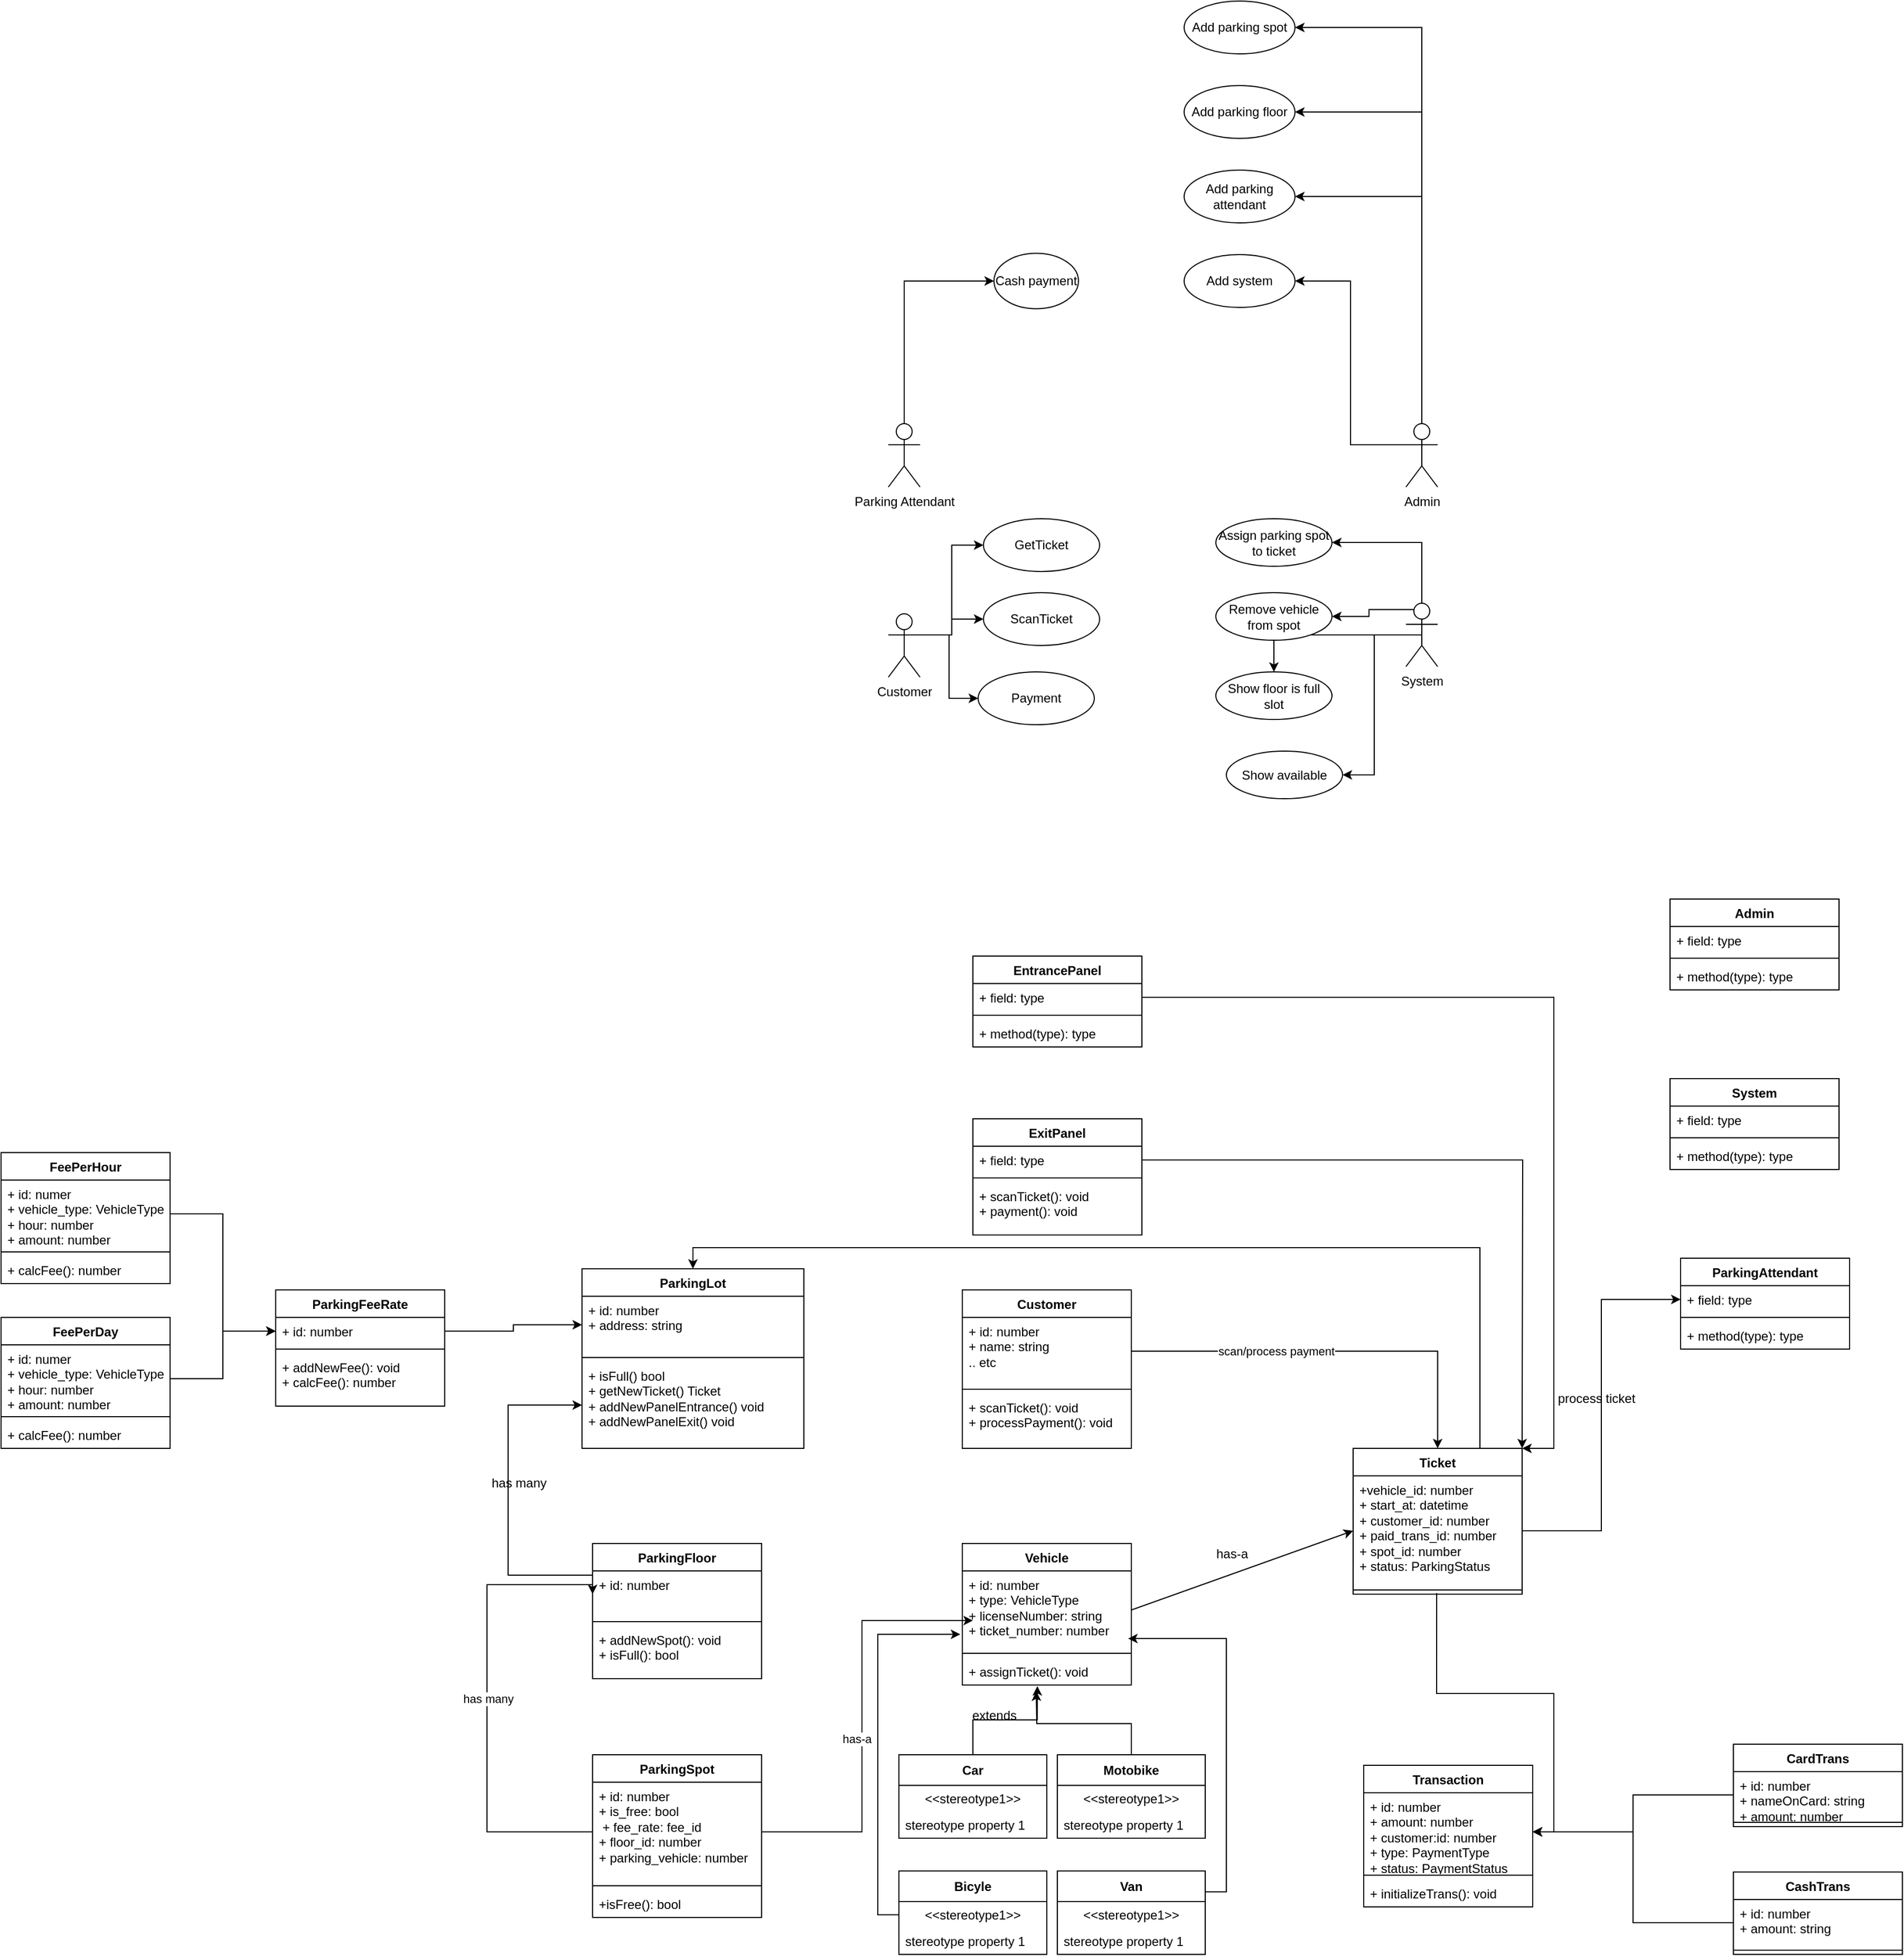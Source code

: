<mxfile version="24.8.6">
  <diagram name="Page-1" id="BHE9aYUoazxJGYG2A9PV">
    <mxGraphModel dx="2902" dy="2288" grid="1" gridSize="10" guides="1" tooltips="1" connect="1" arrows="1" fold="1" page="1" pageScale="1" pageWidth="850" pageHeight="1100" math="0" shadow="0">
      <root>
        <mxCell id="0" />
        <mxCell id="1" parent="0" />
        <mxCell id="t662seWFUNlRB6uKf4IR-15" style="edgeStyle=orthogonalEdgeStyle;rounded=0;orthogonalLoop=1;jettySize=auto;html=1;exitX=0.5;exitY=0;exitDx=0;exitDy=0;exitPerimeter=0;entryX=0;entryY=0.5;entryDx=0;entryDy=0;" edge="1" parent="1" source="t662seWFUNlRB6uKf4IR-1" target="t662seWFUNlRB6uKf4IR-14">
          <mxGeometry relative="1" as="geometry" />
        </mxCell>
        <mxCell id="t662seWFUNlRB6uKf4IR-1" value="Parking Attendant" style="shape=umlActor;verticalLabelPosition=bottom;verticalAlign=top;html=1;outlineConnect=0;" vertex="1" parent="1">
          <mxGeometry x="30" y="290" width="30" height="60" as="geometry" />
        </mxCell>
        <mxCell id="t662seWFUNlRB6uKf4IR-17" style="edgeStyle=orthogonalEdgeStyle;rounded=0;orthogonalLoop=1;jettySize=auto;html=1;exitX=1;exitY=0.333;exitDx=0;exitDy=0;exitPerimeter=0;entryX=0;entryY=0.5;entryDx=0;entryDy=0;" edge="1" parent="1" source="t662seWFUNlRB6uKf4IR-2" target="t662seWFUNlRB6uKf4IR-16">
          <mxGeometry relative="1" as="geometry" />
        </mxCell>
        <mxCell id="t662seWFUNlRB6uKf4IR-19" style="edgeStyle=orthogonalEdgeStyle;rounded=0;orthogonalLoop=1;jettySize=auto;html=1;exitX=1;exitY=0.333;exitDx=0;exitDy=0;exitPerimeter=0;" edge="1" parent="1" source="t662seWFUNlRB6uKf4IR-2" target="t662seWFUNlRB6uKf4IR-18">
          <mxGeometry relative="1" as="geometry" />
        </mxCell>
        <mxCell id="t662seWFUNlRB6uKf4IR-21" style="edgeStyle=orthogonalEdgeStyle;rounded=0;orthogonalLoop=1;jettySize=auto;html=1;exitX=1;exitY=0.333;exitDx=0;exitDy=0;exitPerimeter=0;entryX=0;entryY=0.5;entryDx=0;entryDy=0;" edge="1" parent="1" source="t662seWFUNlRB6uKf4IR-2" target="t662seWFUNlRB6uKf4IR-20">
          <mxGeometry relative="1" as="geometry" />
        </mxCell>
        <mxCell id="t662seWFUNlRB6uKf4IR-2" value="Customer" style="shape=umlActor;verticalLabelPosition=bottom;verticalAlign=top;html=1;outlineConnect=0;" vertex="1" parent="1">
          <mxGeometry x="30" y="470" width="30" height="60" as="geometry" />
        </mxCell>
        <mxCell id="t662seWFUNlRB6uKf4IR-10" style="edgeStyle=orthogonalEdgeStyle;rounded=0;orthogonalLoop=1;jettySize=auto;html=1;exitX=0;exitY=0.333;exitDx=0;exitDy=0;exitPerimeter=0;entryX=1;entryY=0.5;entryDx=0;entryDy=0;" edge="1" parent="1" source="t662seWFUNlRB6uKf4IR-3" target="t662seWFUNlRB6uKf4IR-9">
          <mxGeometry relative="1" as="geometry" />
        </mxCell>
        <mxCell id="t662seWFUNlRB6uKf4IR-11" style="edgeStyle=orthogonalEdgeStyle;rounded=0;orthogonalLoop=1;jettySize=auto;html=1;exitX=0.5;exitY=0;exitDx=0;exitDy=0;exitPerimeter=0;entryX=1;entryY=0.5;entryDx=0;entryDy=0;" edge="1" parent="1" source="t662seWFUNlRB6uKf4IR-3" target="t662seWFUNlRB6uKf4IR-8">
          <mxGeometry relative="1" as="geometry" />
        </mxCell>
        <mxCell id="t662seWFUNlRB6uKf4IR-12" style="edgeStyle=orthogonalEdgeStyle;rounded=0;orthogonalLoop=1;jettySize=auto;html=1;exitX=0.5;exitY=0;exitDx=0;exitDy=0;exitPerimeter=0;entryX=1;entryY=0.5;entryDx=0;entryDy=0;" edge="1" parent="1" source="t662seWFUNlRB6uKf4IR-3" target="t662seWFUNlRB6uKf4IR-7">
          <mxGeometry relative="1" as="geometry" />
        </mxCell>
        <mxCell id="t662seWFUNlRB6uKf4IR-13" style="edgeStyle=orthogonalEdgeStyle;rounded=0;orthogonalLoop=1;jettySize=auto;html=1;exitX=0.5;exitY=0;exitDx=0;exitDy=0;exitPerimeter=0;entryX=1;entryY=0.5;entryDx=0;entryDy=0;" edge="1" parent="1" source="t662seWFUNlRB6uKf4IR-3" target="t662seWFUNlRB6uKf4IR-6">
          <mxGeometry relative="1" as="geometry" />
        </mxCell>
        <mxCell id="t662seWFUNlRB6uKf4IR-3" value="Admin" style="shape=umlActor;verticalLabelPosition=bottom;verticalAlign=top;html=1;outlineConnect=0;" vertex="1" parent="1">
          <mxGeometry x="520" y="290" width="30" height="60" as="geometry" />
        </mxCell>
        <mxCell id="t662seWFUNlRB6uKf4IR-26" style="edgeStyle=orthogonalEdgeStyle;rounded=0;orthogonalLoop=1;jettySize=auto;html=1;exitX=0.5;exitY=0;exitDx=0;exitDy=0;exitPerimeter=0;entryX=1;entryY=0.5;entryDx=0;entryDy=0;" edge="1" parent="1" source="t662seWFUNlRB6uKf4IR-5" target="t662seWFUNlRB6uKf4IR-22">
          <mxGeometry relative="1" as="geometry" />
        </mxCell>
        <mxCell id="t662seWFUNlRB6uKf4IR-27" style="edgeStyle=orthogonalEdgeStyle;rounded=0;orthogonalLoop=1;jettySize=auto;html=1;exitX=0.25;exitY=0.1;exitDx=0;exitDy=0;exitPerimeter=0;entryX=1;entryY=0.5;entryDx=0;entryDy=0;" edge="1" parent="1" source="t662seWFUNlRB6uKf4IR-5" target="t662seWFUNlRB6uKf4IR-23">
          <mxGeometry relative="1" as="geometry" />
        </mxCell>
        <mxCell id="t662seWFUNlRB6uKf4IR-28" style="edgeStyle=orthogonalEdgeStyle;rounded=0;orthogonalLoop=1;jettySize=auto;html=1;exitX=0.5;exitY=0.5;exitDx=0;exitDy=0;exitPerimeter=0;" edge="1" parent="1" source="t662seWFUNlRB6uKf4IR-5" target="t662seWFUNlRB6uKf4IR-24">
          <mxGeometry relative="1" as="geometry" />
        </mxCell>
        <mxCell id="t662seWFUNlRB6uKf4IR-29" style="edgeStyle=orthogonalEdgeStyle;rounded=0;orthogonalLoop=1;jettySize=auto;html=1;exitX=0.5;exitY=0.5;exitDx=0;exitDy=0;exitPerimeter=0;entryX=1;entryY=0.5;entryDx=0;entryDy=0;" edge="1" parent="1" source="t662seWFUNlRB6uKf4IR-5" target="t662seWFUNlRB6uKf4IR-25">
          <mxGeometry relative="1" as="geometry" />
        </mxCell>
        <mxCell id="t662seWFUNlRB6uKf4IR-5" value="System" style="shape=umlActor;verticalLabelPosition=bottom;verticalAlign=top;html=1;outlineConnect=0;" vertex="1" parent="1">
          <mxGeometry x="520" y="460" width="30" height="60" as="geometry" />
        </mxCell>
        <mxCell id="t662seWFUNlRB6uKf4IR-6" value="Add parking spot" style="ellipse;whiteSpace=wrap;html=1;" vertex="1" parent="1">
          <mxGeometry x="310" y="-110" width="105" height="50" as="geometry" />
        </mxCell>
        <mxCell id="t662seWFUNlRB6uKf4IR-7" value="Add parking floor" style="ellipse;whiteSpace=wrap;html=1;" vertex="1" parent="1">
          <mxGeometry x="310" y="-30" width="105" height="50" as="geometry" />
        </mxCell>
        <mxCell id="t662seWFUNlRB6uKf4IR-8" value="Add parking attendant" style="ellipse;whiteSpace=wrap;html=1;" vertex="1" parent="1">
          <mxGeometry x="310" y="50" width="105" height="50" as="geometry" />
        </mxCell>
        <mxCell id="t662seWFUNlRB6uKf4IR-9" value="Add system" style="ellipse;whiteSpace=wrap;html=1;" vertex="1" parent="1">
          <mxGeometry x="310" y="130" width="105" height="50" as="geometry" />
        </mxCell>
        <mxCell id="t662seWFUNlRB6uKf4IR-14" value="Cash payment" style="ellipse;whiteSpace=wrap;html=1;" vertex="1" parent="1">
          <mxGeometry x="130" y="128.75" width="80" height="52.5" as="geometry" />
        </mxCell>
        <mxCell id="t662seWFUNlRB6uKf4IR-16" value="GetTicket" style="ellipse;whiteSpace=wrap;html=1;" vertex="1" parent="1">
          <mxGeometry x="120" y="380" width="110" height="50" as="geometry" />
        </mxCell>
        <mxCell id="t662seWFUNlRB6uKf4IR-18" value="ScanTicket" style="ellipse;whiteSpace=wrap;html=1;" vertex="1" parent="1">
          <mxGeometry x="120" y="450" width="110" height="50" as="geometry" />
        </mxCell>
        <mxCell id="t662seWFUNlRB6uKf4IR-20" value="Payment" style="ellipse;whiteSpace=wrap;html=1;" vertex="1" parent="1">
          <mxGeometry x="115" y="525" width="110" height="50" as="geometry" />
        </mxCell>
        <mxCell id="t662seWFUNlRB6uKf4IR-22" value="Assign parking spot&lt;div&gt;to ticket&lt;/div&gt;" style="ellipse;whiteSpace=wrap;html=1;" vertex="1" parent="1">
          <mxGeometry x="340" y="380" width="110" height="45" as="geometry" />
        </mxCell>
        <mxCell id="t662seWFUNlRB6uKf4IR-23" value="Remove vehicle from spot" style="ellipse;whiteSpace=wrap;html=1;" vertex="1" parent="1">
          <mxGeometry x="340" y="450" width="110" height="45" as="geometry" />
        </mxCell>
        <mxCell id="t662seWFUNlRB6uKf4IR-24" value="Show floor is full slot" style="ellipse;whiteSpace=wrap;html=1;" vertex="1" parent="1">
          <mxGeometry x="340" y="525" width="110" height="45" as="geometry" />
        </mxCell>
        <mxCell id="t662seWFUNlRB6uKf4IR-25" value="Show available" style="ellipse;whiteSpace=wrap;html=1;" vertex="1" parent="1">
          <mxGeometry x="350" y="600" width="110" height="45" as="geometry" />
        </mxCell>
        <mxCell id="t662seWFUNlRB6uKf4IR-33" value="ParkingLot" style="swimlane;fontStyle=1;align=center;verticalAlign=top;childLayout=stackLayout;horizontal=1;startSize=26;horizontalStack=0;resizeParent=1;resizeParentMax=0;resizeLast=0;collapsible=1;marginBottom=0;whiteSpace=wrap;html=1;" vertex="1" parent="1">
          <mxGeometry x="-260" y="1090" width="210" height="170" as="geometry" />
        </mxCell>
        <mxCell id="t662seWFUNlRB6uKf4IR-34" value="+ id: number&lt;div&gt;+ address: string&lt;/div&gt;" style="text;strokeColor=none;fillColor=none;align=left;verticalAlign=top;spacingLeft=4;spacingRight=4;overflow=hidden;rotatable=0;points=[[0,0.5],[1,0.5]];portConstraint=eastwest;whiteSpace=wrap;html=1;" vertex="1" parent="t662seWFUNlRB6uKf4IR-33">
          <mxGeometry y="26" width="210" height="54" as="geometry" />
        </mxCell>
        <mxCell id="t662seWFUNlRB6uKf4IR-35" value="" style="line;strokeWidth=1;fillColor=none;align=left;verticalAlign=middle;spacingTop=-1;spacingLeft=3;spacingRight=3;rotatable=0;labelPosition=right;points=[];portConstraint=eastwest;strokeColor=inherit;" vertex="1" parent="t662seWFUNlRB6uKf4IR-33">
          <mxGeometry y="80" width="210" height="8" as="geometry" />
        </mxCell>
        <mxCell id="t662seWFUNlRB6uKf4IR-36" value="+ isFull() bool&lt;div&gt;+ getNewTicket() Ticket&lt;/div&gt;&lt;div&gt;+ addNewPanelEntrance() void&lt;/div&gt;&lt;div&gt;+ addNewPanelExit() void&lt;/div&gt;" style="text;strokeColor=none;fillColor=none;align=left;verticalAlign=top;spacingLeft=4;spacingRight=4;overflow=hidden;rotatable=0;points=[[0,0.5],[1,0.5]];portConstraint=eastwest;whiteSpace=wrap;html=1;" vertex="1" parent="t662seWFUNlRB6uKf4IR-33">
          <mxGeometry y="88" width="210" height="82" as="geometry" />
        </mxCell>
        <mxCell id="t662seWFUNlRB6uKf4IR-43" value="Customer" style="swimlane;fontStyle=1;align=center;verticalAlign=top;childLayout=stackLayout;horizontal=1;startSize=26;horizontalStack=0;resizeParent=1;resizeParentMax=0;resizeLast=0;collapsible=1;marginBottom=0;whiteSpace=wrap;html=1;" vertex="1" parent="1">
          <mxGeometry x="100" y="1110" width="160" height="150" as="geometry" />
        </mxCell>
        <mxCell id="t662seWFUNlRB6uKf4IR-44" value="+ id: number&lt;div&gt;+ name: string&lt;/div&gt;&lt;div&gt;.. etc&lt;/div&gt;" style="text;strokeColor=none;fillColor=none;align=left;verticalAlign=top;spacingLeft=4;spacingRight=4;overflow=hidden;rotatable=0;points=[[0,0.5],[1,0.5]];portConstraint=eastwest;whiteSpace=wrap;html=1;" vertex="1" parent="t662seWFUNlRB6uKf4IR-43">
          <mxGeometry y="26" width="160" height="64" as="geometry" />
        </mxCell>
        <mxCell id="t662seWFUNlRB6uKf4IR-45" value="" style="line;strokeWidth=1;fillColor=none;align=left;verticalAlign=middle;spacingTop=-1;spacingLeft=3;spacingRight=3;rotatable=0;labelPosition=right;points=[];portConstraint=eastwest;strokeColor=inherit;" vertex="1" parent="t662seWFUNlRB6uKf4IR-43">
          <mxGeometry y="90" width="160" height="8" as="geometry" />
        </mxCell>
        <mxCell id="t662seWFUNlRB6uKf4IR-46" value="+ scanTicket(): void&lt;div&gt;+ processPayment(): void&lt;/div&gt;" style="text;strokeColor=none;fillColor=none;align=left;verticalAlign=top;spacingLeft=4;spacingRight=4;overflow=hidden;rotatable=0;points=[[0,0.5],[1,0.5]];portConstraint=eastwest;whiteSpace=wrap;html=1;" vertex="1" parent="t662seWFUNlRB6uKf4IR-43">
          <mxGeometry y="98" width="160" height="52" as="geometry" />
        </mxCell>
        <mxCell id="t662seWFUNlRB6uKf4IR-72" value="Vehicle" style="swimlane;fontStyle=1;align=center;verticalAlign=top;childLayout=stackLayout;horizontal=1;startSize=26;horizontalStack=0;resizeParent=1;resizeParentMax=0;resizeLast=0;collapsible=1;marginBottom=0;whiteSpace=wrap;html=1;" vertex="1" parent="1">
          <mxGeometry x="100" y="1350" width="160" height="134" as="geometry" />
        </mxCell>
        <mxCell id="t662seWFUNlRB6uKf4IR-73" value="&lt;div&gt;+ id: number&lt;/div&gt;+ type: VehicleType&lt;br&gt;+ licenseNumber: string&lt;div&gt;+ ticket_number: number&lt;/div&gt;" style="text;strokeColor=none;fillColor=none;align=left;verticalAlign=top;spacingLeft=4;spacingRight=4;overflow=hidden;rotatable=0;points=[[0,0.5],[1,0.5]];portConstraint=eastwest;whiteSpace=wrap;html=1;" vertex="1" parent="t662seWFUNlRB6uKf4IR-72">
          <mxGeometry y="26" width="160" height="74" as="geometry" />
        </mxCell>
        <mxCell id="t662seWFUNlRB6uKf4IR-74" value="" style="line;strokeWidth=1;fillColor=none;align=left;verticalAlign=middle;spacingTop=-1;spacingLeft=3;spacingRight=3;rotatable=0;labelPosition=right;points=[];portConstraint=eastwest;strokeColor=inherit;" vertex="1" parent="t662seWFUNlRB6uKf4IR-72">
          <mxGeometry y="100" width="160" height="8" as="geometry" />
        </mxCell>
        <mxCell id="t662seWFUNlRB6uKf4IR-75" value="+ assignTicket(): void" style="text;strokeColor=none;fillColor=none;align=left;verticalAlign=top;spacingLeft=4;spacingRight=4;overflow=hidden;rotatable=0;points=[[0,0.5],[1,0.5]];portConstraint=eastwest;whiteSpace=wrap;html=1;" vertex="1" parent="t662seWFUNlRB6uKf4IR-72">
          <mxGeometry y="108" width="160" height="26" as="geometry" />
        </mxCell>
        <mxCell id="t662seWFUNlRB6uKf4IR-101" style="edgeStyle=orthogonalEdgeStyle;rounded=0;orthogonalLoop=1;jettySize=auto;html=1;exitX=0.75;exitY=0;exitDx=0;exitDy=0;entryX=0.5;entryY=0;entryDx=0;entryDy=0;" edge="1" parent="1" source="t662seWFUNlRB6uKf4IR-76" target="t662seWFUNlRB6uKf4IR-33">
          <mxGeometry relative="1" as="geometry" />
        </mxCell>
        <mxCell id="t662seWFUNlRB6uKf4IR-76" value="Ticket" style="swimlane;fontStyle=1;align=center;verticalAlign=top;childLayout=stackLayout;horizontal=1;startSize=26;horizontalStack=0;resizeParent=1;resizeParentMax=0;resizeLast=0;collapsible=1;marginBottom=0;whiteSpace=wrap;html=1;" vertex="1" parent="1">
          <mxGeometry x="470" y="1260" width="160" height="138" as="geometry" />
        </mxCell>
        <mxCell id="t662seWFUNlRB6uKf4IR-77" value="+vehicle_id: number&lt;div&gt;+ start_at: datetime&lt;/div&gt;&lt;div&gt;+ customer_id: number&lt;/div&gt;&lt;div&gt;+ paid_trans_id: number&lt;/div&gt;&lt;div&gt;+ spot_id: number&lt;/div&gt;&lt;div&gt;+ status: ParkingStatus&lt;/div&gt;" style="text;strokeColor=none;fillColor=none;align=left;verticalAlign=top;spacingLeft=4;spacingRight=4;overflow=hidden;rotatable=0;points=[[0,0.5],[1,0.5]];portConstraint=eastwest;whiteSpace=wrap;html=1;" vertex="1" parent="t662seWFUNlRB6uKf4IR-76">
          <mxGeometry y="26" width="160" height="104" as="geometry" />
        </mxCell>
        <mxCell id="t662seWFUNlRB6uKf4IR-78" value="" style="line;strokeWidth=1;fillColor=none;align=left;verticalAlign=middle;spacingTop=-1;spacingLeft=3;spacingRight=3;rotatable=0;labelPosition=right;points=[];portConstraint=eastwest;strokeColor=inherit;" vertex="1" parent="t662seWFUNlRB6uKf4IR-76">
          <mxGeometry y="130" width="160" height="8" as="geometry" />
        </mxCell>
        <mxCell id="t662seWFUNlRB6uKf4IR-80" style="rounded=0;orthogonalLoop=1;jettySize=auto;html=1;exitX=1;exitY=0.5;exitDx=0;exitDy=0;entryX=0;entryY=0.5;entryDx=0;entryDy=0;" edge="1" parent="1" source="t662seWFUNlRB6uKf4IR-73" target="t662seWFUNlRB6uKf4IR-77">
          <mxGeometry relative="1" as="geometry" />
        </mxCell>
        <mxCell id="t662seWFUNlRB6uKf4IR-81" value="has-a" style="text;html=1;align=center;verticalAlign=middle;resizable=0;points=[];autosize=1;strokeColor=none;fillColor=none;" vertex="1" parent="1">
          <mxGeometry x="330" y="1345" width="50" height="30" as="geometry" />
        </mxCell>
        <mxCell id="t662seWFUNlRB6uKf4IR-82" value="Transaction" style="swimlane;fontStyle=1;align=center;verticalAlign=top;childLayout=stackLayout;horizontal=1;startSize=26;horizontalStack=0;resizeParent=1;resizeParentMax=0;resizeLast=0;collapsible=1;marginBottom=0;whiteSpace=wrap;html=1;" vertex="1" parent="1">
          <mxGeometry x="480" y="1560" width="160" height="134" as="geometry" />
        </mxCell>
        <mxCell id="t662seWFUNlRB6uKf4IR-83" value="+ id: number&lt;div&gt;+ amount: number&lt;/div&gt;&lt;div&gt;+ customer:id: number&lt;/div&gt;&lt;div&gt;+ type: PaymentType&lt;/div&gt;&lt;div&gt;+ status: PaymentStatus&lt;/div&gt;&lt;div&gt;+ payed_at: datetime&lt;/div&gt;" style="text;strokeColor=none;fillColor=none;align=left;verticalAlign=top;spacingLeft=4;spacingRight=4;overflow=hidden;rotatable=0;points=[[0,0.5],[1,0.5]];portConstraint=eastwest;whiteSpace=wrap;html=1;" vertex="1" parent="t662seWFUNlRB6uKf4IR-82">
          <mxGeometry y="26" width="160" height="74" as="geometry" />
        </mxCell>
        <mxCell id="t662seWFUNlRB6uKf4IR-84" value="" style="line;strokeWidth=1;fillColor=none;align=left;verticalAlign=middle;spacingTop=-1;spacingLeft=3;spacingRight=3;rotatable=0;labelPosition=right;points=[];portConstraint=eastwest;strokeColor=inherit;" vertex="1" parent="t662seWFUNlRB6uKf4IR-82">
          <mxGeometry y="100" width="160" height="8" as="geometry" />
        </mxCell>
        <mxCell id="t662seWFUNlRB6uKf4IR-85" value="+ initializeTrans(): void" style="text;strokeColor=none;fillColor=none;align=left;verticalAlign=top;spacingLeft=4;spacingRight=4;overflow=hidden;rotatable=0;points=[[0,0.5],[1,0.5]];portConstraint=eastwest;whiteSpace=wrap;html=1;" vertex="1" parent="t662seWFUNlRB6uKf4IR-82">
          <mxGeometry y="108" width="160" height="26" as="geometry" />
        </mxCell>
        <mxCell id="t662seWFUNlRB6uKf4IR-86" style="edgeStyle=orthogonalEdgeStyle;rounded=0;orthogonalLoop=1;jettySize=auto;html=1;exitX=0.494;exitY=0.875;exitDx=0;exitDy=0;entryX=1;entryY=0.5;entryDx=0;entryDy=0;exitPerimeter=0;" edge="1" parent="1" source="t662seWFUNlRB6uKf4IR-78" target="t662seWFUNlRB6uKf4IR-83">
          <mxGeometry relative="1" as="geometry">
            <mxPoint x="630" y="1429" as="sourcePoint" />
          </mxGeometry>
        </mxCell>
        <mxCell id="t662seWFUNlRB6uKf4IR-87" value="ParkingSpot" style="swimlane;fontStyle=1;align=center;verticalAlign=top;childLayout=stackLayout;horizontal=1;startSize=26;horizontalStack=0;resizeParent=1;resizeParentMax=0;resizeLast=0;collapsible=1;marginBottom=0;whiteSpace=wrap;html=1;" vertex="1" parent="1">
          <mxGeometry x="-250" y="1550" width="160" height="154" as="geometry" />
        </mxCell>
        <mxCell id="t662seWFUNlRB6uKf4IR-88" value="+ id: number&lt;div&gt;+ is_free: bool&amp;nbsp;&lt;/div&gt;&lt;div&gt;&amp;nbsp;+ fee_rate: fee_id&lt;/div&gt;&lt;div&gt;+ floor_id: number&lt;/div&gt;&lt;div&gt;+ parking_vehicle: number&lt;/div&gt;" style="text;strokeColor=none;fillColor=none;align=left;verticalAlign=top;spacingLeft=4;spacingRight=4;overflow=hidden;rotatable=0;points=[[0,0.5],[1,0.5]];portConstraint=eastwest;whiteSpace=wrap;html=1;" vertex="1" parent="t662seWFUNlRB6uKf4IR-87">
          <mxGeometry y="26" width="160" height="94" as="geometry" />
        </mxCell>
        <mxCell id="t662seWFUNlRB6uKf4IR-89" value="" style="line;strokeWidth=1;fillColor=none;align=left;verticalAlign=middle;spacingTop=-1;spacingLeft=3;spacingRight=3;rotatable=0;labelPosition=right;points=[];portConstraint=eastwest;strokeColor=inherit;" vertex="1" parent="t662seWFUNlRB6uKf4IR-87">
          <mxGeometry y="120" width="160" height="8" as="geometry" />
        </mxCell>
        <mxCell id="t662seWFUNlRB6uKf4IR-90" value="+isFree(): bool" style="text;strokeColor=none;fillColor=none;align=left;verticalAlign=top;spacingLeft=4;spacingRight=4;overflow=hidden;rotatable=0;points=[[0,0.5],[1,0.5]];portConstraint=eastwest;whiteSpace=wrap;html=1;" vertex="1" parent="t662seWFUNlRB6uKf4IR-87">
          <mxGeometry y="128" width="160" height="26" as="geometry" />
        </mxCell>
        <mxCell id="t662seWFUNlRB6uKf4IR-91" style="edgeStyle=orthogonalEdgeStyle;rounded=0;orthogonalLoop=1;jettySize=auto;html=1;exitX=1;exitY=0.5;exitDx=0;exitDy=0;entryX=0.063;entryY=0.635;entryDx=0;entryDy=0;entryPerimeter=0;" edge="1" parent="1" source="t662seWFUNlRB6uKf4IR-88" target="t662seWFUNlRB6uKf4IR-73">
          <mxGeometry relative="1" as="geometry" />
        </mxCell>
        <mxCell id="t662seWFUNlRB6uKf4IR-92" value="has-a" style="edgeLabel;html=1;align=center;verticalAlign=middle;resizable=0;points=[];" vertex="1" connectable="0" parent="t662seWFUNlRB6uKf4IR-91">
          <mxGeometry x="-0.086" y="5" relative="1" as="geometry">
            <mxPoint as="offset" />
          </mxGeometry>
        </mxCell>
        <mxCell id="t662seWFUNlRB6uKf4IR-93" style="edgeStyle=orthogonalEdgeStyle;rounded=0;orthogonalLoop=1;jettySize=auto;html=1;exitX=1;exitY=0.5;exitDx=0;exitDy=0;" edge="1" parent="1" source="t662seWFUNlRB6uKf4IR-44" target="t662seWFUNlRB6uKf4IR-76">
          <mxGeometry relative="1" as="geometry" />
        </mxCell>
        <mxCell id="t662seWFUNlRB6uKf4IR-94" value="scan/process payment" style="edgeLabel;html=1;align=center;verticalAlign=middle;resizable=0;points=[];" vertex="1" connectable="0" parent="t662seWFUNlRB6uKf4IR-93">
          <mxGeometry x="-0.283" y="1" relative="1" as="geometry">
            <mxPoint y="1" as="offset" />
          </mxGeometry>
        </mxCell>
        <mxCell id="t662seWFUNlRB6uKf4IR-95" value="ParkingAttendant" style="swimlane;fontStyle=1;align=center;verticalAlign=top;childLayout=stackLayout;horizontal=1;startSize=26;horizontalStack=0;resizeParent=1;resizeParentMax=0;resizeLast=0;collapsible=1;marginBottom=0;whiteSpace=wrap;html=1;" vertex="1" parent="1">
          <mxGeometry x="780" y="1080" width="160" height="86" as="geometry" />
        </mxCell>
        <mxCell id="t662seWFUNlRB6uKf4IR-96" value="+ field: type" style="text;strokeColor=none;fillColor=none;align=left;verticalAlign=top;spacingLeft=4;spacingRight=4;overflow=hidden;rotatable=0;points=[[0,0.5],[1,0.5]];portConstraint=eastwest;whiteSpace=wrap;html=1;" vertex="1" parent="t662seWFUNlRB6uKf4IR-95">
          <mxGeometry y="26" width="160" height="26" as="geometry" />
        </mxCell>
        <mxCell id="t662seWFUNlRB6uKf4IR-97" value="" style="line;strokeWidth=1;fillColor=none;align=left;verticalAlign=middle;spacingTop=-1;spacingLeft=3;spacingRight=3;rotatable=0;labelPosition=right;points=[];portConstraint=eastwest;strokeColor=inherit;" vertex="1" parent="t662seWFUNlRB6uKf4IR-95">
          <mxGeometry y="52" width="160" height="8" as="geometry" />
        </mxCell>
        <mxCell id="t662seWFUNlRB6uKf4IR-98" value="+ method(type): type" style="text;strokeColor=none;fillColor=none;align=left;verticalAlign=top;spacingLeft=4;spacingRight=4;overflow=hidden;rotatable=0;points=[[0,0.5],[1,0.5]];portConstraint=eastwest;whiteSpace=wrap;html=1;" vertex="1" parent="t662seWFUNlRB6uKf4IR-95">
          <mxGeometry y="60" width="160" height="26" as="geometry" />
        </mxCell>
        <mxCell id="t662seWFUNlRB6uKf4IR-99" style="edgeStyle=orthogonalEdgeStyle;rounded=0;orthogonalLoop=1;jettySize=auto;html=1;exitX=1;exitY=0.5;exitDx=0;exitDy=0;entryX=0;entryY=0.5;entryDx=0;entryDy=0;" edge="1" parent="1" source="t662seWFUNlRB6uKf4IR-77" target="t662seWFUNlRB6uKf4IR-96">
          <mxGeometry relative="1" as="geometry" />
        </mxCell>
        <mxCell id="t662seWFUNlRB6uKf4IR-100" value="process ticket" style="text;html=1;align=center;verticalAlign=middle;resizable=0;points=[];autosize=1;strokeColor=none;fillColor=none;" vertex="1" parent="1">
          <mxGeometry x="650" y="1198" width="100" height="30" as="geometry" />
        </mxCell>
        <mxCell id="t662seWFUNlRB6uKf4IR-102" value="ParkingFeeRate" style="swimlane;fontStyle=1;align=center;verticalAlign=top;childLayout=stackLayout;horizontal=1;startSize=26;horizontalStack=0;resizeParent=1;resizeParentMax=0;resizeLast=0;collapsible=1;marginBottom=0;whiteSpace=wrap;html=1;" vertex="1" parent="1">
          <mxGeometry x="-550" y="1110" width="160" height="110" as="geometry" />
        </mxCell>
        <mxCell id="t662seWFUNlRB6uKf4IR-103" value="+ id: number" style="text;strokeColor=none;fillColor=none;align=left;verticalAlign=top;spacingLeft=4;spacingRight=4;overflow=hidden;rotatable=0;points=[[0,0.5],[1,0.5]];portConstraint=eastwest;whiteSpace=wrap;html=1;" vertex="1" parent="t662seWFUNlRB6uKf4IR-102">
          <mxGeometry y="26" width="160" height="26" as="geometry" />
        </mxCell>
        <mxCell id="t662seWFUNlRB6uKf4IR-104" value="" style="line;strokeWidth=1;fillColor=none;align=left;verticalAlign=middle;spacingTop=-1;spacingLeft=3;spacingRight=3;rotatable=0;labelPosition=right;points=[];portConstraint=eastwest;strokeColor=inherit;" vertex="1" parent="t662seWFUNlRB6uKf4IR-102">
          <mxGeometry y="52" width="160" height="8" as="geometry" />
        </mxCell>
        <mxCell id="t662seWFUNlRB6uKf4IR-105" value="+ addNewFee(): void&lt;div&gt;+ calcFee(): number&lt;/div&gt;" style="text;strokeColor=none;fillColor=none;align=left;verticalAlign=top;spacingLeft=4;spacingRight=4;overflow=hidden;rotatable=0;points=[[0,0.5],[1,0.5]];portConstraint=eastwest;whiteSpace=wrap;html=1;" vertex="1" parent="t662seWFUNlRB6uKf4IR-102">
          <mxGeometry y="60" width="160" height="50" as="geometry" />
        </mxCell>
        <mxCell id="t662seWFUNlRB6uKf4IR-106" style="edgeStyle=orthogonalEdgeStyle;rounded=0;orthogonalLoop=1;jettySize=auto;html=1;exitX=1;exitY=0.5;exitDx=0;exitDy=0;entryX=0;entryY=0.5;entryDx=0;entryDy=0;" edge="1" parent="1" source="t662seWFUNlRB6uKf4IR-103" target="t662seWFUNlRB6uKf4IR-34">
          <mxGeometry relative="1" as="geometry" />
        </mxCell>
        <mxCell id="t662seWFUNlRB6uKf4IR-107" value="ParkingFloor" style="swimlane;fontStyle=1;align=center;verticalAlign=top;childLayout=stackLayout;horizontal=1;startSize=26;horizontalStack=0;resizeParent=1;resizeParentMax=0;resizeLast=0;collapsible=1;marginBottom=0;whiteSpace=wrap;html=1;" vertex="1" parent="1">
          <mxGeometry x="-250" y="1350" width="160" height="128" as="geometry" />
        </mxCell>
        <mxCell id="t662seWFUNlRB6uKf4IR-108" value="+ id: number" style="text;strokeColor=none;fillColor=none;align=left;verticalAlign=top;spacingLeft=4;spacingRight=4;overflow=hidden;rotatable=0;points=[[0,0.5],[1,0.5]];portConstraint=eastwest;whiteSpace=wrap;html=1;" vertex="1" parent="t662seWFUNlRB6uKf4IR-107">
          <mxGeometry y="26" width="160" height="44" as="geometry" />
        </mxCell>
        <mxCell id="t662seWFUNlRB6uKf4IR-109" value="" style="line;strokeWidth=1;fillColor=none;align=left;verticalAlign=middle;spacingTop=-1;spacingLeft=3;spacingRight=3;rotatable=0;labelPosition=right;points=[];portConstraint=eastwest;strokeColor=inherit;" vertex="1" parent="t662seWFUNlRB6uKf4IR-107">
          <mxGeometry y="70" width="160" height="8" as="geometry" />
        </mxCell>
        <mxCell id="t662seWFUNlRB6uKf4IR-110" value="+ addNewSpot(): void&lt;div&gt;+ isFull(): bool&lt;/div&gt;" style="text;strokeColor=none;fillColor=none;align=left;verticalAlign=top;spacingLeft=4;spacingRight=4;overflow=hidden;rotatable=0;points=[[0,0.5],[1,0.5]];portConstraint=eastwest;whiteSpace=wrap;html=1;" vertex="1" parent="t662seWFUNlRB6uKf4IR-107">
          <mxGeometry y="78" width="160" height="50" as="geometry" />
        </mxCell>
        <mxCell id="t662seWFUNlRB6uKf4IR-112" style="edgeStyle=orthogonalEdgeStyle;rounded=0;orthogonalLoop=1;jettySize=auto;html=1;exitX=0;exitY=0.5;exitDx=0;exitDy=0;entryX=0;entryY=0.5;entryDx=0;entryDy=0;" edge="1" parent="1" source="t662seWFUNlRB6uKf4IR-88" target="t662seWFUNlRB6uKf4IR-108">
          <mxGeometry relative="1" as="geometry">
            <Array as="points">
              <mxPoint x="-350" y="1623" />
              <mxPoint x="-350" y="1389" />
            </Array>
          </mxGeometry>
        </mxCell>
        <mxCell id="t662seWFUNlRB6uKf4IR-113" value="has many" style="edgeLabel;html=1;align=center;verticalAlign=middle;resizable=0;points=[];" vertex="1" connectable="0" parent="t662seWFUNlRB6uKf4IR-112">
          <mxGeometry x="0.023" y="-1" relative="1" as="geometry">
            <mxPoint as="offset" />
          </mxGeometry>
        </mxCell>
        <mxCell id="t662seWFUNlRB6uKf4IR-115" style="edgeStyle=orthogonalEdgeStyle;rounded=0;orthogonalLoop=1;jettySize=auto;html=1;exitX=0;exitY=0.5;exitDx=0;exitDy=0;entryX=0;entryY=0.5;entryDx=0;entryDy=0;" edge="1" parent="1" source="t662seWFUNlRB6uKf4IR-108" target="t662seWFUNlRB6uKf4IR-36">
          <mxGeometry relative="1" as="geometry">
            <Array as="points">
              <mxPoint x="-250" y="1380" />
              <mxPoint x="-330" y="1380" />
              <mxPoint x="-330" y="1219" />
            </Array>
          </mxGeometry>
        </mxCell>
        <mxCell id="t662seWFUNlRB6uKf4IR-116" value="has many" style="text;html=1;align=center;verticalAlign=middle;resizable=0;points=[];autosize=1;strokeColor=none;fillColor=none;" vertex="1" parent="1">
          <mxGeometry x="-360" y="1278" width="80" height="30" as="geometry" />
        </mxCell>
        <mxCell id="t662seWFUNlRB6uKf4IR-117" value="System" style="swimlane;fontStyle=1;align=center;verticalAlign=top;childLayout=stackLayout;horizontal=1;startSize=26;horizontalStack=0;resizeParent=1;resizeParentMax=0;resizeLast=0;collapsible=1;marginBottom=0;whiteSpace=wrap;html=1;" vertex="1" parent="1">
          <mxGeometry x="770" y="910" width="160" height="86" as="geometry" />
        </mxCell>
        <mxCell id="t662seWFUNlRB6uKf4IR-118" value="+ field: type" style="text;strokeColor=none;fillColor=none;align=left;verticalAlign=top;spacingLeft=4;spacingRight=4;overflow=hidden;rotatable=0;points=[[0,0.5],[1,0.5]];portConstraint=eastwest;whiteSpace=wrap;html=1;" vertex="1" parent="t662seWFUNlRB6uKf4IR-117">
          <mxGeometry y="26" width="160" height="26" as="geometry" />
        </mxCell>
        <mxCell id="t662seWFUNlRB6uKf4IR-119" value="" style="line;strokeWidth=1;fillColor=none;align=left;verticalAlign=middle;spacingTop=-1;spacingLeft=3;spacingRight=3;rotatable=0;labelPosition=right;points=[];portConstraint=eastwest;strokeColor=inherit;" vertex="1" parent="t662seWFUNlRB6uKf4IR-117">
          <mxGeometry y="52" width="160" height="8" as="geometry" />
        </mxCell>
        <mxCell id="t662seWFUNlRB6uKf4IR-120" value="+ method(type): type" style="text;strokeColor=none;fillColor=none;align=left;verticalAlign=top;spacingLeft=4;spacingRight=4;overflow=hidden;rotatable=0;points=[[0,0.5],[1,0.5]];portConstraint=eastwest;whiteSpace=wrap;html=1;" vertex="1" parent="t662seWFUNlRB6uKf4IR-117">
          <mxGeometry y="60" width="160" height="26" as="geometry" />
        </mxCell>
        <mxCell id="t662seWFUNlRB6uKf4IR-121" value="Admin" style="swimlane;fontStyle=1;align=center;verticalAlign=top;childLayout=stackLayout;horizontal=1;startSize=26;horizontalStack=0;resizeParent=1;resizeParentMax=0;resizeLast=0;collapsible=1;marginBottom=0;whiteSpace=wrap;html=1;" vertex="1" parent="1">
          <mxGeometry x="770" y="740" width="160" height="86" as="geometry" />
        </mxCell>
        <mxCell id="t662seWFUNlRB6uKf4IR-122" value="+ field: type" style="text;strokeColor=none;fillColor=none;align=left;verticalAlign=top;spacingLeft=4;spacingRight=4;overflow=hidden;rotatable=0;points=[[0,0.5],[1,0.5]];portConstraint=eastwest;whiteSpace=wrap;html=1;" vertex="1" parent="t662seWFUNlRB6uKf4IR-121">
          <mxGeometry y="26" width="160" height="26" as="geometry" />
        </mxCell>
        <mxCell id="t662seWFUNlRB6uKf4IR-123" value="" style="line;strokeWidth=1;fillColor=none;align=left;verticalAlign=middle;spacingTop=-1;spacingLeft=3;spacingRight=3;rotatable=0;labelPosition=right;points=[];portConstraint=eastwest;strokeColor=inherit;" vertex="1" parent="t662seWFUNlRB6uKf4IR-121">
          <mxGeometry y="52" width="160" height="8" as="geometry" />
        </mxCell>
        <mxCell id="t662seWFUNlRB6uKf4IR-124" value="+ method(type): type" style="text;strokeColor=none;fillColor=none;align=left;verticalAlign=top;spacingLeft=4;spacingRight=4;overflow=hidden;rotatable=0;points=[[0,0.5],[1,0.5]];portConstraint=eastwest;whiteSpace=wrap;html=1;" vertex="1" parent="t662seWFUNlRB6uKf4IR-121">
          <mxGeometry y="60" width="160" height="26" as="geometry" />
        </mxCell>
        <mxCell id="t662seWFUNlRB6uKf4IR-126" value="Car" style="swimlane;fontStyle=1;align=center;verticalAlign=middle;childLayout=stackLayout;horizontal=1;startSize=29;horizontalStack=0;resizeParent=1;resizeParentMax=0;resizeLast=0;collapsible=0;marginBottom=0;html=1;whiteSpace=wrap;" vertex="1" parent="1">
          <mxGeometry x="40" y="1550" width="140" height="79" as="geometry" />
        </mxCell>
        <mxCell id="t662seWFUNlRB6uKf4IR-127" value="&amp;lt;&amp;lt;stereotype1&amp;gt;&amp;gt;" style="text;html=1;strokeColor=none;fillColor=none;align=center;verticalAlign=middle;spacingLeft=4;spacingRight=4;overflow=hidden;rotatable=0;points=[[0,0.5],[1,0.5]];portConstraint=eastwest;whiteSpace=wrap;" vertex="1" parent="t662seWFUNlRB6uKf4IR-126">
          <mxGeometry y="29" width="140" height="25" as="geometry" />
        </mxCell>
        <mxCell id="t662seWFUNlRB6uKf4IR-128" value="stereotype property 1" style="text;html=1;strokeColor=none;fillColor=none;align=left;verticalAlign=middle;spacingLeft=4;spacingRight=4;overflow=hidden;rotatable=0;points=[[0,0.5],[1,0.5]];portConstraint=eastwest;whiteSpace=wrap;" vertex="1" parent="t662seWFUNlRB6uKf4IR-126">
          <mxGeometry y="54" width="140" height="25" as="geometry" />
        </mxCell>
        <mxCell id="t662seWFUNlRB6uKf4IR-129" style="edgeStyle=orthogonalEdgeStyle;rounded=0;orthogonalLoop=1;jettySize=auto;html=1;exitX=0.5;exitY=0;exitDx=0;exitDy=0;entryX=0.444;entryY=1.038;entryDx=0;entryDy=0;entryPerimeter=0;" edge="1" parent="1" source="t662seWFUNlRB6uKf4IR-126" target="t662seWFUNlRB6uKf4IR-75">
          <mxGeometry relative="1" as="geometry" />
        </mxCell>
        <mxCell id="t662seWFUNlRB6uKf4IR-130" value="extends" style="text;html=1;align=center;verticalAlign=middle;resizable=0;points=[];autosize=1;strokeColor=none;fillColor=none;" vertex="1" parent="1">
          <mxGeometry x="95" y="1498" width="70" height="30" as="geometry" />
        </mxCell>
        <mxCell id="t662seWFUNlRB6uKf4IR-134" style="edgeStyle=orthogonalEdgeStyle;rounded=0;orthogonalLoop=1;jettySize=auto;html=1;exitX=0.5;exitY=0;exitDx=0;exitDy=0;" edge="1" parent="1" source="t662seWFUNlRB6uKf4IR-131">
          <mxGeometry relative="1" as="geometry">
            <mxPoint x="170" y="1490" as="targetPoint" />
          </mxGeometry>
        </mxCell>
        <mxCell id="t662seWFUNlRB6uKf4IR-131" value="Motobike" style="swimlane;fontStyle=1;align=center;verticalAlign=middle;childLayout=stackLayout;horizontal=1;startSize=29;horizontalStack=0;resizeParent=1;resizeParentMax=0;resizeLast=0;collapsible=0;marginBottom=0;html=1;whiteSpace=wrap;" vertex="1" parent="1">
          <mxGeometry x="190" y="1550" width="140" height="79" as="geometry" />
        </mxCell>
        <mxCell id="t662seWFUNlRB6uKf4IR-132" value="&amp;lt;&amp;lt;stereotype1&amp;gt;&amp;gt;" style="text;html=1;strokeColor=none;fillColor=none;align=center;verticalAlign=middle;spacingLeft=4;spacingRight=4;overflow=hidden;rotatable=0;points=[[0,0.5],[1,0.5]];portConstraint=eastwest;whiteSpace=wrap;" vertex="1" parent="t662seWFUNlRB6uKf4IR-131">
          <mxGeometry y="29" width="140" height="25" as="geometry" />
        </mxCell>
        <mxCell id="t662seWFUNlRB6uKf4IR-133" value="stereotype property 1" style="text;html=1;strokeColor=none;fillColor=none;align=left;verticalAlign=middle;spacingLeft=4;spacingRight=4;overflow=hidden;rotatable=0;points=[[0,0.5],[1,0.5]];portConstraint=eastwest;whiteSpace=wrap;" vertex="1" parent="t662seWFUNlRB6uKf4IR-131">
          <mxGeometry y="54" width="140" height="25" as="geometry" />
        </mxCell>
        <mxCell id="t662seWFUNlRB6uKf4IR-136" value="Bicyle" style="swimlane;fontStyle=1;align=center;verticalAlign=middle;childLayout=stackLayout;horizontal=1;startSize=29;horizontalStack=0;resizeParent=1;resizeParentMax=0;resizeLast=0;collapsible=0;marginBottom=0;html=1;whiteSpace=wrap;" vertex="1" parent="1">
          <mxGeometry x="40" y="1660" width="140" height="79" as="geometry" />
        </mxCell>
        <mxCell id="t662seWFUNlRB6uKf4IR-137" value="&amp;lt;&amp;lt;stereotype1&amp;gt;&amp;gt;" style="text;html=1;strokeColor=none;fillColor=none;align=center;verticalAlign=middle;spacingLeft=4;spacingRight=4;overflow=hidden;rotatable=0;points=[[0,0.5],[1,0.5]];portConstraint=eastwest;whiteSpace=wrap;" vertex="1" parent="t662seWFUNlRB6uKf4IR-136">
          <mxGeometry y="29" width="140" height="25" as="geometry" />
        </mxCell>
        <mxCell id="t662seWFUNlRB6uKf4IR-138" value="stereotype property 1" style="text;html=1;strokeColor=none;fillColor=none;align=left;verticalAlign=middle;spacingLeft=4;spacingRight=4;overflow=hidden;rotatable=0;points=[[0,0.5],[1,0.5]];portConstraint=eastwest;whiteSpace=wrap;" vertex="1" parent="t662seWFUNlRB6uKf4IR-136">
          <mxGeometry y="54" width="140" height="25" as="geometry" />
        </mxCell>
        <mxCell id="t662seWFUNlRB6uKf4IR-139" value="Van" style="swimlane;fontStyle=1;align=center;verticalAlign=middle;childLayout=stackLayout;horizontal=1;startSize=29;horizontalStack=0;resizeParent=1;resizeParentMax=0;resizeLast=0;collapsible=0;marginBottom=0;html=1;whiteSpace=wrap;" vertex="1" parent="1">
          <mxGeometry x="190" y="1660" width="140" height="79" as="geometry" />
        </mxCell>
        <mxCell id="t662seWFUNlRB6uKf4IR-140" value="&amp;lt;&amp;lt;stereotype1&amp;gt;&amp;gt;" style="text;html=1;strokeColor=none;fillColor=none;align=center;verticalAlign=middle;spacingLeft=4;spacingRight=4;overflow=hidden;rotatable=0;points=[[0,0.5],[1,0.5]];portConstraint=eastwest;whiteSpace=wrap;" vertex="1" parent="t662seWFUNlRB6uKf4IR-139">
          <mxGeometry y="29" width="140" height="25" as="geometry" />
        </mxCell>
        <mxCell id="t662seWFUNlRB6uKf4IR-141" value="stereotype property 1" style="text;html=1;strokeColor=none;fillColor=none;align=left;verticalAlign=middle;spacingLeft=4;spacingRight=4;overflow=hidden;rotatable=0;points=[[0,0.5],[1,0.5]];portConstraint=eastwest;whiteSpace=wrap;" vertex="1" parent="t662seWFUNlRB6uKf4IR-139">
          <mxGeometry y="54" width="140" height="25" as="geometry" />
        </mxCell>
        <mxCell id="t662seWFUNlRB6uKf4IR-142" style="edgeStyle=orthogonalEdgeStyle;rounded=0;orthogonalLoop=1;jettySize=auto;html=1;exitX=1;exitY=0.25;exitDx=0;exitDy=0;entryX=0.981;entryY=0.865;entryDx=0;entryDy=0;entryPerimeter=0;" edge="1" parent="1" source="t662seWFUNlRB6uKf4IR-139" target="t662seWFUNlRB6uKf4IR-73">
          <mxGeometry relative="1" as="geometry" />
        </mxCell>
        <mxCell id="t662seWFUNlRB6uKf4IR-143" style="edgeStyle=orthogonalEdgeStyle;rounded=0;orthogonalLoop=1;jettySize=auto;html=1;exitX=0;exitY=0.5;exitDx=0;exitDy=0;entryX=-0.012;entryY=0.811;entryDx=0;entryDy=0;entryPerimeter=0;" edge="1" parent="1" source="t662seWFUNlRB6uKf4IR-137" target="t662seWFUNlRB6uKf4IR-73">
          <mxGeometry relative="1" as="geometry" />
        </mxCell>
        <mxCell id="t662seWFUNlRB6uKf4IR-154" value="FeePerHour" style="swimlane;fontStyle=1;align=center;verticalAlign=top;childLayout=stackLayout;horizontal=1;startSize=26;horizontalStack=0;resizeParent=1;resizeParentMax=0;resizeLast=0;collapsible=1;marginBottom=0;whiteSpace=wrap;html=1;" vertex="1" parent="1">
          <mxGeometry x="-810" y="980" width="160" height="124" as="geometry" />
        </mxCell>
        <mxCell id="t662seWFUNlRB6uKf4IR-155" value="+ id: numer&lt;div&gt;+ vehicle_type: VehicleType&lt;br&gt;&lt;div&gt;+ hour: number&lt;/div&gt;&lt;div&gt;+ amount: number&lt;/div&gt;&lt;/div&gt;" style="text;strokeColor=none;fillColor=none;align=left;verticalAlign=top;spacingLeft=4;spacingRight=4;overflow=hidden;rotatable=0;points=[[0,0.5],[1,0.5]];portConstraint=eastwest;whiteSpace=wrap;html=1;" vertex="1" parent="t662seWFUNlRB6uKf4IR-154">
          <mxGeometry y="26" width="160" height="64" as="geometry" />
        </mxCell>
        <mxCell id="t662seWFUNlRB6uKf4IR-156" value="" style="line;strokeWidth=1;fillColor=none;align=left;verticalAlign=middle;spacingTop=-1;spacingLeft=3;spacingRight=3;rotatable=0;labelPosition=right;points=[];portConstraint=eastwest;strokeColor=inherit;" vertex="1" parent="t662seWFUNlRB6uKf4IR-154">
          <mxGeometry y="90" width="160" height="8" as="geometry" />
        </mxCell>
        <mxCell id="t662seWFUNlRB6uKf4IR-157" value="+ calcFee(): number" style="text;strokeColor=none;fillColor=none;align=left;verticalAlign=top;spacingLeft=4;spacingRight=4;overflow=hidden;rotatable=0;points=[[0,0.5],[1,0.5]];portConstraint=eastwest;whiteSpace=wrap;html=1;" vertex="1" parent="t662seWFUNlRB6uKf4IR-154">
          <mxGeometry y="98" width="160" height="26" as="geometry" />
        </mxCell>
        <mxCell id="t662seWFUNlRB6uKf4IR-158" value="FeePerDay" style="swimlane;fontStyle=1;align=center;verticalAlign=top;childLayout=stackLayout;horizontal=1;startSize=26;horizontalStack=0;resizeParent=1;resizeParentMax=0;resizeLast=0;collapsible=1;marginBottom=0;whiteSpace=wrap;html=1;" vertex="1" parent="1">
          <mxGeometry x="-810" y="1136" width="160" height="124" as="geometry" />
        </mxCell>
        <mxCell id="t662seWFUNlRB6uKf4IR-159" value="+ id: numer&lt;div&gt;+ vehicle_type: VehicleType&lt;br&gt;&lt;div&gt;+ hour: number&lt;/div&gt;&lt;div&gt;+ amount: number&lt;/div&gt;&lt;/div&gt;" style="text;strokeColor=none;fillColor=none;align=left;verticalAlign=top;spacingLeft=4;spacingRight=4;overflow=hidden;rotatable=0;points=[[0,0.5],[1,0.5]];portConstraint=eastwest;whiteSpace=wrap;html=1;" vertex="1" parent="t662seWFUNlRB6uKf4IR-158">
          <mxGeometry y="26" width="160" height="64" as="geometry" />
        </mxCell>
        <mxCell id="t662seWFUNlRB6uKf4IR-160" value="" style="line;strokeWidth=1;fillColor=none;align=left;verticalAlign=middle;spacingTop=-1;spacingLeft=3;spacingRight=3;rotatable=0;labelPosition=right;points=[];portConstraint=eastwest;strokeColor=inherit;" vertex="1" parent="t662seWFUNlRB6uKf4IR-158">
          <mxGeometry y="90" width="160" height="8" as="geometry" />
        </mxCell>
        <mxCell id="t662seWFUNlRB6uKf4IR-161" value="+ calcFee(): number" style="text;strokeColor=none;fillColor=none;align=left;verticalAlign=top;spacingLeft=4;spacingRight=4;overflow=hidden;rotatable=0;points=[[0,0.5],[1,0.5]];portConstraint=eastwest;whiteSpace=wrap;html=1;" vertex="1" parent="t662seWFUNlRB6uKf4IR-158">
          <mxGeometry y="98" width="160" height="26" as="geometry" />
        </mxCell>
        <mxCell id="t662seWFUNlRB6uKf4IR-162" style="edgeStyle=orthogonalEdgeStyle;rounded=0;orthogonalLoop=1;jettySize=auto;html=1;exitX=1;exitY=0.5;exitDx=0;exitDy=0;entryX=0;entryY=0.5;entryDx=0;entryDy=0;" edge="1" parent="1" source="t662seWFUNlRB6uKf4IR-155" target="t662seWFUNlRB6uKf4IR-103">
          <mxGeometry relative="1" as="geometry" />
        </mxCell>
        <mxCell id="t662seWFUNlRB6uKf4IR-163" style="edgeStyle=orthogonalEdgeStyle;rounded=0;orthogonalLoop=1;jettySize=auto;html=1;exitX=1;exitY=0.5;exitDx=0;exitDy=0;entryX=0;entryY=0.5;entryDx=0;entryDy=0;" edge="1" parent="1" source="t662seWFUNlRB6uKf4IR-159" target="t662seWFUNlRB6uKf4IR-103">
          <mxGeometry relative="1" as="geometry" />
        </mxCell>
        <mxCell id="t662seWFUNlRB6uKf4IR-164" value="EntrancePanel" style="swimlane;fontStyle=1;align=center;verticalAlign=top;childLayout=stackLayout;horizontal=1;startSize=26;horizontalStack=0;resizeParent=1;resizeParentMax=0;resizeLast=0;collapsible=1;marginBottom=0;whiteSpace=wrap;html=1;" vertex="1" parent="1">
          <mxGeometry x="110" y="794" width="160" height="86" as="geometry" />
        </mxCell>
        <mxCell id="t662seWFUNlRB6uKf4IR-165" value="+ field: type" style="text;strokeColor=none;fillColor=none;align=left;verticalAlign=top;spacingLeft=4;spacingRight=4;overflow=hidden;rotatable=0;points=[[0,0.5],[1,0.5]];portConstraint=eastwest;whiteSpace=wrap;html=1;" vertex="1" parent="t662seWFUNlRB6uKf4IR-164">
          <mxGeometry y="26" width="160" height="26" as="geometry" />
        </mxCell>
        <mxCell id="t662seWFUNlRB6uKf4IR-166" value="" style="line;strokeWidth=1;fillColor=none;align=left;verticalAlign=middle;spacingTop=-1;spacingLeft=3;spacingRight=3;rotatable=0;labelPosition=right;points=[];portConstraint=eastwest;strokeColor=inherit;" vertex="1" parent="t662seWFUNlRB6uKf4IR-164">
          <mxGeometry y="52" width="160" height="8" as="geometry" />
        </mxCell>
        <mxCell id="t662seWFUNlRB6uKf4IR-167" value="+ method(type): type" style="text;strokeColor=none;fillColor=none;align=left;verticalAlign=top;spacingLeft=4;spacingRight=4;overflow=hidden;rotatable=0;points=[[0,0.5],[1,0.5]];portConstraint=eastwest;whiteSpace=wrap;html=1;" vertex="1" parent="t662seWFUNlRB6uKf4IR-164">
          <mxGeometry y="60" width="160" height="26" as="geometry" />
        </mxCell>
        <mxCell id="t662seWFUNlRB6uKf4IR-168" value="ExitPanel" style="swimlane;fontStyle=1;align=center;verticalAlign=top;childLayout=stackLayout;horizontal=1;startSize=26;horizontalStack=0;resizeParent=1;resizeParentMax=0;resizeLast=0;collapsible=1;marginBottom=0;whiteSpace=wrap;html=1;" vertex="1" parent="1">
          <mxGeometry x="110" y="948" width="160" height="110" as="geometry" />
        </mxCell>
        <mxCell id="t662seWFUNlRB6uKf4IR-174" style="edgeStyle=orthogonalEdgeStyle;rounded=0;orthogonalLoop=1;jettySize=auto;html=1;exitX=1;exitY=0.5;exitDx=0;exitDy=0;" edge="1" parent="t662seWFUNlRB6uKf4IR-168" source="t662seWFUNlRB6uKf4IR-169">
          <mxGeometry relative="1" as="geometry">
            <mxPoint x="520" y="312" as="targetPoint" />
          </mxGeometry>
        </mxCell>
        <mxCell id="t662seWFUNlRB6uKf4IR-169" value="+ field: type" style="text;strokeColor=none;fillColor=none;align=left;verticalAlign=top;spacingLeft=4;spacingRight=4;overflow=hidden;rotatable=0;points=[[0,0.5],[1,0.5]];portConstraint=eastwest;whiteSpace=wrap;html=1;" vertex="1" parent="t662seWFUNlRB6uKf4IR-168">
          <mxGeometry y="26" width="160" height="26" as="geometry" />
        </mxCell>
        <mxCell id="t662seWFUNlRB6uKf4IR-170" value="" style="line;strokeWidth=1;fillColor=none;align=left;verticalAlign=middle;spacingTop=-1;spacingLeft=3;spacingRight=3;rotatable=0;labelPosition=right;points=[];portConstraint=eastwest;strokeColor=inherit;" vertex="1" parent="t662seWFUNlRB6uKf4IR-168">
          <mxGeometry y="52" width="160" height="8" as="geometry" />
        </mxCell>
        <mxCell id="t662seWFUNlRB6uKf4IR-171" value="+ scanTicket(): void&lt;br&gt;+ payment(): void" style="text;strokeColor=none;fillColor=none;align=left;verticalAlign=top;spacingLeft=4;spacingRight=4;overflow=hidden;rotatable=0;points=[[0,0.5],[1,0.5]];portConstraint=eastwest;whiteSpace=wrap;html=1;" vertex="1" parent="t662seWFUNlRB6uKf4IR-168">
          <mxGeometry y="60" width="160" height="50" as="geometry" />
        </mxCell>
        <mxCell id="t662seWFUNlRB6uKf4IR-173" style="edgeStyle=orthogonalEdgeStyle;rounded=0;orthogonalLoop=1;jettySize=auto;html=1;exitX=1;exitY=0.5;exitDx=0;exitDy=0;entryX=1;entryY=0;entryDx=0;entryDy=0;" edge="1" parent="1" source="t662seWFUNlRB6uKf4IR-165" target="t662seWFUNlRB6uKf4IR-76">
          <mxGeometry relative="1" as="geometry">
            <Array as="points">
              <mxPoint x="660" y="833" />
              <mxPoint x="660" y="1260" />
            </Array>
          </mxGeometry>
        </mxCell>
        <mxCell id="t662seWFUNlRB6uKf4IR-175" value="CardTrans" style="swimlane;fontStyle=1;align=center;verticalAlign=top;childLayout=stackLayout;horizontal=1;startSize=26;horizontalStack=0;resizeParent=1;resizeParentMax=0;resizeLast=0;collapsible=1;marginBottom=0;whiteSpace=wrap;html=1;" vertex="1" parent="1">
          <mxGeometry x="830" y="1540" width="160" height="78" as="geometry" />
        </mxCell>
        <mxCell id="t662seWFUNlRB6uKf4IR-176" value="+ id: number&lt;div&gt;+ nameOnCard: string&lt;br&gt;+ amount: number&lt;/div&gt;" style="text;strokeColor=none;fillColor=none;align=left;verticalAlign=top;spacingLeft=4;spacingRight=4;overflow=hidden;rotatable=0;points=[[0,0.5],[1,0.5]];portConstraint=eastwest;whiteSpace=wrap;html=1;" vertex="1" parent="t662seWFUNlRB6uKf4IR-175">
          <mxGeometry y="26" width="160" height="44" as="geometry" />
        </mxCell>
        <mxCell id="t662seWFUNlRB6uKf4IR-177" value="" style="line;strokeWidth=1;fillColor=none;align=left;verticalAlign=middle;spacingTop=-1;spacingLeft=3;spacingRight=3;rotatable=0;labelPosition=right;points=[];portConstraint=eastwest;strokeColor=inherit;" vertex="1" parent="t662seWFUNlRB6uKf4IR-175">
          <mxGeometry y="70" width="160" height="8" as="geometry" />
        </mxCell>
        <mxCell id="t662seWFUNlRB6uKf4IR-179" value="CashTrans" style="swimlane;fontStyle=1;align=center;verticalAlign=top;childLayout=stackLayout;horizontal=1;startSize=26;horizontalStack=0;resizeParent=1;resizeParentMax=0;resizeLast=0;collapsible=1;marginBottom=0;whiteSpace=wrap;html=1;" vertex="1" parent="1">
          <mxGeometry x="830" y="1661" width="160" height="78" as="geometry" />
        </mxCell>
        <mxCell id="t662seWFUNlRB6uKf4IR-180" value="+ id: number&lt;div&gt;+ amount: string&lt;/div&gt;" style="text;strokeColor=none;fillColor=none;align=left;verticalAlign=top;spacingLeft=4;spacingRight=4;overflow=hidden;rotatable=0;points=[[0,0.5],[1,0.5]];portConstraint=eastwest;whiteSpace=wrap;html=1;" vertex="1" parent="t662seWFUNlRB6uKf4IR-179">
          <mxGeometry y="26" width="160" height="44" as="geometry" />
        </mxCell>
        <mxCell id="t662seWFUNlRB6uKf4IR-181" value="" style="line;strokeWidth=1;fillColor=none;align=left;verticalAlign=middle;spacingTop=-1;spacingLeft=3;spacingRight=3;rotatable=0;labelPosition=right;points=[];portConstraint=eastwest;strokeColor=inherit;" vertex="1" parent="t662seWFUNlRB6uKf4IR-179">
          <mxGeometry y="70" width="160" height="8" as="geometry" />
        </mxCell>
        <mxCell id="t662seWFUNlRB6uKf4IR-183" style="edgeStyle=orthogonalEdgeStyle;rounded=0;orthogonalLoop=1;jettySize=auto;html=1;exitX=0;exitY=0.5;exitDx=0;exitDy=0;entryX=1;entryY=0.5;entryDx=0;entryDy=0;" edge="1" parent="1" source="t662seWFUNlRB6uKf4IR-176" target="t662seWFUNlRB6uKf4IR-83">
          <mxGeometry relative="1" as="geometry" />
        </mxCell>
        <mxCell id="t662seWFUNlRB6uKf4IR-184" style="edgeStyle=orthogonalEdgeStyle;rounded=0;orthogonalLoop=1;jettySize=auto;html=1;exitX=0;exitY=0.5;exitDx=0;exitDy=0;entryX=1;entryY=0.5;entryDx=0;entryDy=0;" edge="1" parent="1" source="t662seWFUNlRB6uKf4IR-180" target="t662seWFUNlRB6uKf4IR-83">
          <mxGeometry relative="1" as="geometry" />
        </mxCell>
      </root>
    </mxGraphModel>
  </diagram>
</mxfile>
